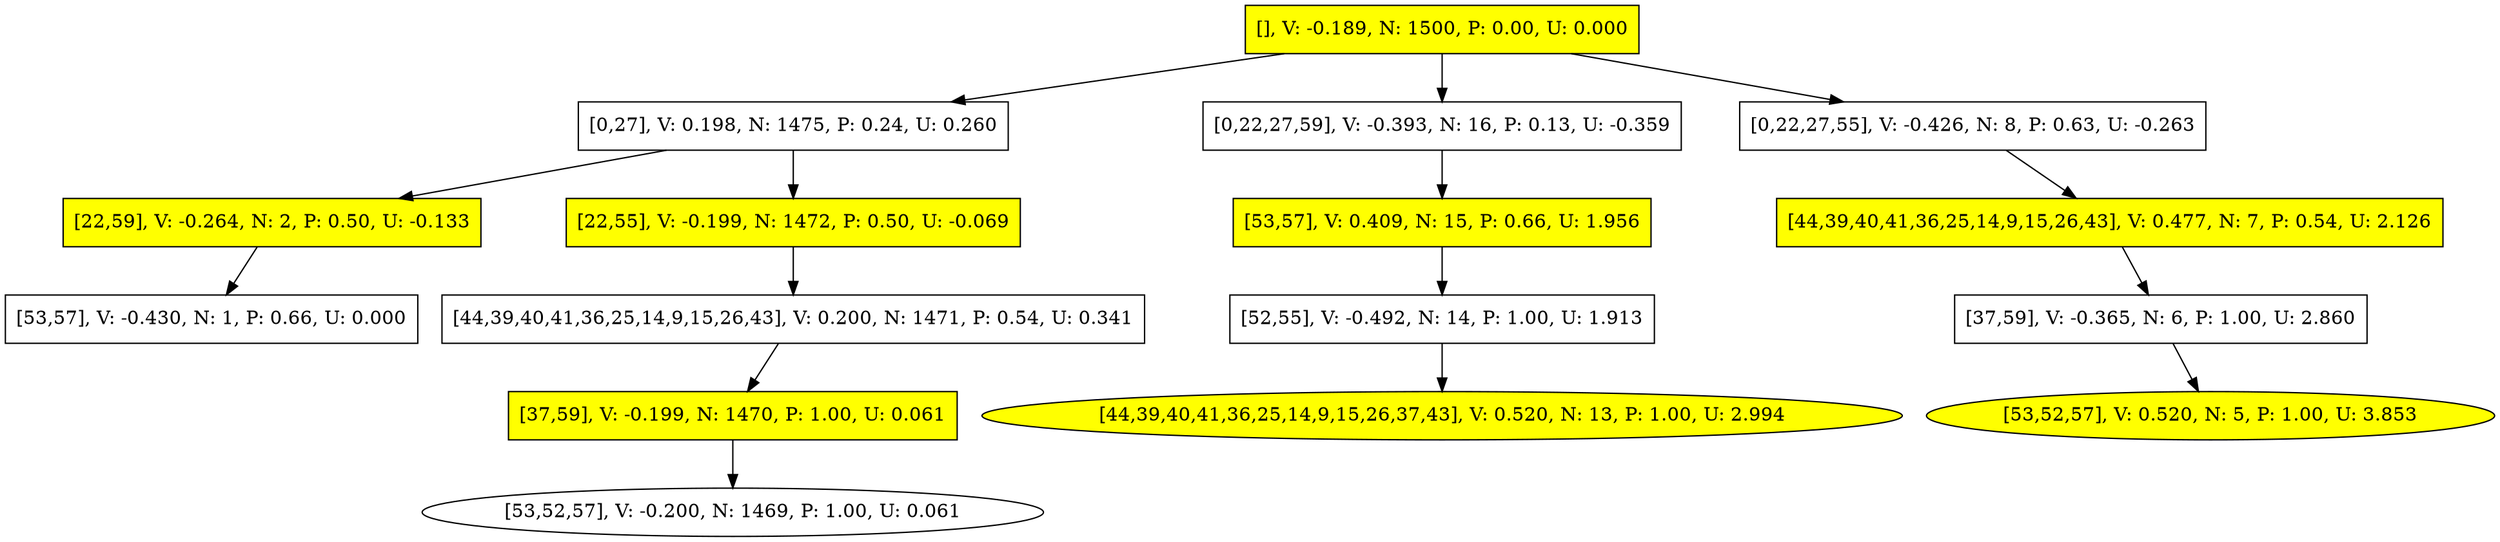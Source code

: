 digraph {nodee48c77b9b7af46bdb18fbd577305955a [label="[], V: -0.189, N: 1500, P: 0.00, U: 0.000", shape="box", fillcolor=yellow, style=filled];
node5fd00b09810340a5aa6a5761d4d68013 [label="[0,27], V: 0.198, N: 1475, P: 0.24, U: 0.260", shape="box"];
nodef80ef4950a5f42e9a36acb3e4d2049fd [label="[22,59], V: -0.264, N: 2, P: 0.50, U: -0.133", shape="box", fillcolor=yellow, style=filled];
node6da559775ab1411dbb3a92a8ad24ff94 [label="[53,57], V: -0.430, N: 1, P: 0.66, U: 0.000", shape="box"];
nodef80ef4950a5f42e9a36acb3e4d2049fd -> node6da559775ab1411dbb3a92a8ad24ff94;
node5fd00b09810340a5aa6a5761d4d68013 -> nodef80ef4950a5f42e9a36acb3e4d2049fd;
node3a81b24208314fab9b2972308f9763cc [label="[22,55], V: -0.199, N: 1472, P: 0.50, U: -0.069", shape="box", fillcolor=yellow, style=filled];
nodebcc1d754669841be8005fe4beffddbc6 [label="[44,39,40,41,36,25,14,9,15,26,43], V: 0.200, N: 1471, P: 0.54, U: 0.341", shape="box"];
node70f265d2d6e1414cb66e64d182ac309b [label="[37,59], V: -0.199, N: 1470, P: 1.00, U: 0.061", shape="box", fillcolor=yellow, style=filled];
node6866835d02d84b1aa6e176db9325b019 [label="[53,52,57], V: -0.200, N: 1469, P: 1.00, U: 0.061", shape="ellipse"];
node70f265d2d6e1414cb66e64d182ac309b -> node6866835d02d84b1aa6e176db9325b019;
nodebcc1d754669841be8005fe4beffddbc6 -> node70f265d2d6e1414cb66e64d182ac309b;
node3a81b24208314fab9b2972308f9763cc -> nodebcc1d754669841be8005fe4beffddbc6;
node5fd00b09810340a5aa6a5761d4d68013 -> node3a81b24208314fab9b2972308f9763cc;
nodee48c77b9b7af46bdb18fbd577305955a -> node5fd00b09810340a5aa6a5761d4d68013;
node94edac59863845ccabf45744a02a21bc [label="[0,22,27,59], V: -0.393, N: 16, P: 0.13, U: -0.359", shape="box"];
nodeba9950c3856041548ec167e06a83a542 [label="[53,57], V: 0.409, N: 15, P: 0.66, U: 1.956", shape="box", fillcolor=yellow, style=filled];
nodecaaf8bbef7524d0ba846ab0304a88fa1 [label="[52,55], V: -0.492, N: 14, P: 1.00, U: 1.913", shape="box"];
node4f06df6c6ab448ff900dd0337548e30a [label="[44,39,40,41,36,25,14,9,15,26,37,43], V: 0.520, N: 13, P: 1.00, U: 2.994", shape="ellipse", fillcolor=yellow, style=filled];
nodecaaf8bbef7524d0ba846ab0304a88fa1 -> node4f06df6c6ab448ff900dd0337548e30a;
nodeba9950c3856041548ec167e06a83a542 -> nodecaaf8bbef7524d0ba846ab0304a88fa1;
node94edac59863845ccabf45744a02a21bc -> nodeba9950c3856041548ec167e06a83a542;
nodee48c77b9b7af46bdb18fbd577305955a -> node94edac59863845ccabf45744a02a21bc;
nodebd7afae7e07a4eb09b15a9090e9b5181 [label="[0,22,27,55], V: -0.426, N: 8, P: 0.63, U: -0.263", shape="box"];
nodebf4feb4c611e42d2a45c7f85d502b6ec [label="[44,39,40,41,36,25,14,9,15,26,43], V: 0.477, N: 7, P: 0.54, U: 2.126", shape="box", fillcolor=yellow, style=filled];
nodefd69c8ec9e4148e38b544d86745e9b02 [label="[37,59], V: -0.365, N: 6, P: 1.00, U: 2.860", shape="box"];
node12777bfdaa2649c483d3642071cf7a12 [label="[53,52,57], V: 0.520, N: 5, P: 1.00, U: 3.853", shape="ellipse", fillcolor=yellow, style=filled];
nodefd69c8ec9e4148e38b544d86745e9b02 -> node12777bfdaa2649c483d3642071cf7a12;
nodebf4feb4c611e42d2a45c7f85d502b6ec -> nodefd69c8ec9e4148e38b544d86745e9b02;
nodebd7afae7e07a4eb09b15a9090e9b5181 -> nodebf4feb4c611e42d2a45c7f85d502b6ec;
nodee48c77b9b7af46bdb18fbd577305955a -> nodebd7afae7e07a4eb09b15a9090e9b5181;
}